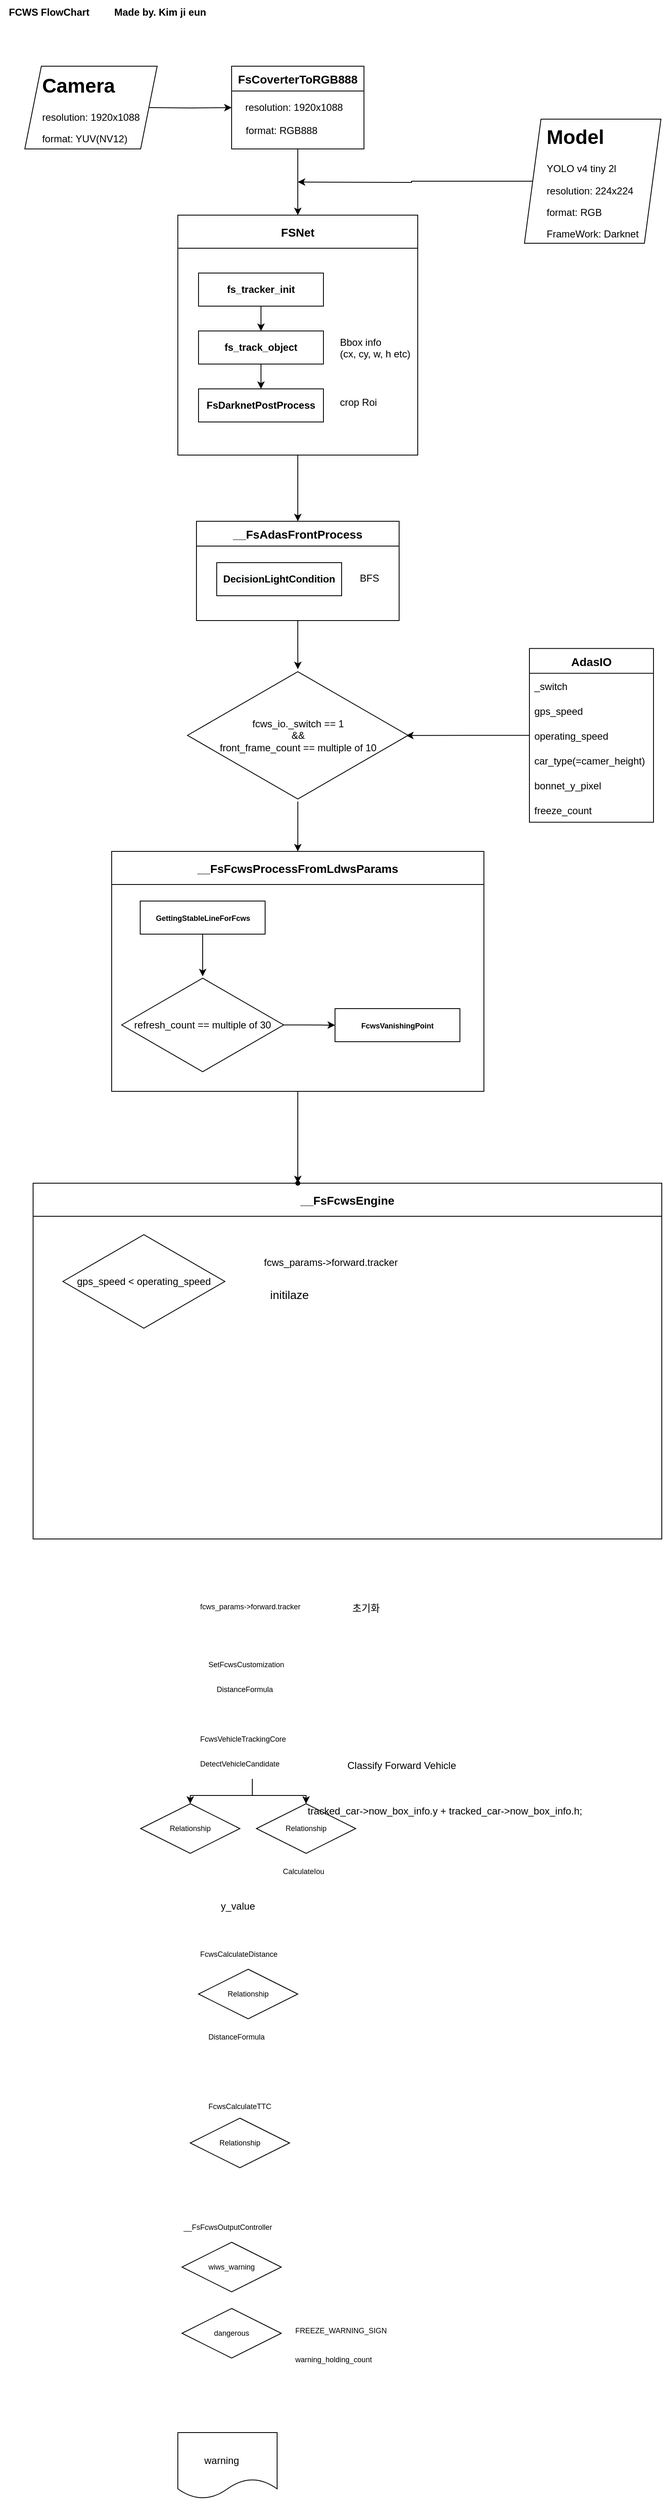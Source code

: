 <mxfile version="16.5.6" type="github">
  <diagram id="BOuJ2WHmXwjsNoas4kPV" name="Page-1">
    <mxGraphModel dx="1053" dy="564" grid="1" gridSize="10" guides="1" tooltips="1" connect="1" arrows="1" fold="1" page="1" pageScale="1" pageWidth="827" pageHeight="1169" background="#FFFFFF" math="0" shadow="0">
      <root>
        <mxCell id="0" />
        <mxCell id="1" parent="0" />
        <mxCell id="m2kR9QlXFFjrk26aGhA3-50" value="" style="edgeStyle=orthogonalEdgeStyle;rounded=0;orthogonalLoop=1;jettySize=auto;html=1;fontSize=12;fontColor=#000000;entryX=0;entryY=0.5;entryDx=0;entryDy=0;" parent="1" target="m2kR9QlXFFjrk26aGhA3-28" edge="1">
          <mxGeometry relative="1" as="geometry">
            <mxPoint x="350" y="150" as="targetPoint" />
            <mxPoint x="180" y="130" as="sourcePoint" />
          </mxGeometry>
        </mxCell>
        <mxCell id="Mp73TvByTAtN30GjEILg-33" value="" style="edgeStyle=orthogonalEdgeStyle;rounded=0;orthogonalLoop=1;jettySize=auto;html=1;entryX=0.991;entryY=0.501;entryDx=0;entryDy=0;entryPerimeter=0;" edge="1" parent="1" source="m2kR9QlXFFjrk26aGhA3-12" target="Mp73TvByTAtN30GjEILg-30">
          <mxGeometry relative="1" as="geometry">
            <mxPoint x="490" y="884" as="targetPoint" />
            <Array as="points" />
          </mxGeometry>
        </mxCell>
        <mxCell id="m2kR9QlXFFjrk26aGhA3-12" value="AdasIO" style="swimlane;fontStyle=1;childLayout=stackLayout;horizontal=1;startSize=30;horizontalStack=0;resizeParent=1;resizeParentMax=0;resizeLast=0;collapsible=1;marginBottom=0;strokeColor=default;fillColor=none;fontSize=14;" parent="1" vertex="1">
          <mxGeometry x="640" y="783.75" width="150" height="210" as="geometry" />
        </mxCell>
        <mxCell id="m2kR9QlXFFjrk26aGhA3-25" value="_switch" style="text;strokeColor=none;fillColor=none;align=left;verticalAlign=middle;spacingLeft=4;spacingRight=4;overflow=hidden;points=[[0,0.5],[1,0.5]];portConstraint=eastwest;rotatable=0;" parent="m2kR9QlXFFjrk26aGhA3-12" vertex="1">
          <mxGeometry y="30" width="150" height="30" as="geometry" />
        </mxCell>
        <mxCell id="m2kR9QlXFFjrk26aGhA3-14" value="gps_speed" style="text;strokeColor=none;fillColor=none;align=left;verticalAlign=middle;spacingLeft=4;spacingRight=4;overflow=hidden;points=[[0,0.5],[1,0.5]];portConstraint=eastwest;rotatable=0;" parent="m2kR9QlXFFjrk26aGhA3-12" vertex="1">
          <mxGeometry y="60" width="150" height="30" as="geometry" />
        </mxCell>
        <mxCell id="m2kR9QlXFFjrk26aGhA3-20" value="operating_speed" style="text;strokeColor=none;fillColor=none;align=left;verticalAlign=middle;spacingLeft=4;spacingRight=4;overflow=hidden;points=[[0,0.5],[1,0.5]];portConstraint=eastwest;rotatable=0;" parent="m2kR9QlXFFjrk26aGhA3-12" vertex="1">
          <mxGeometry y="90" width="150" height="30" as="geometry" />
        </mxCell>
        <mxCell id="m2kR9QlXFFjrk26aGhA3-21" value="car_type(=camer_height)" style="text;strokeColor=none;fillColor=none;align=left;verticalAlign=middle;spacingLeft=4;spacingRight=4;overflow=hidden;points=[[0,0.5],[1,0.5]];portConstraint=eastwest;rotatable=0;" parent="m2kR9QlXFFjrk26aGhA3-12" vertex="1">
          <mxGeometry y="120" width="150" height="30" as="geometry" />
        </mxCell>
        <mxCell id="m2kR9QlXFFjrk26aGhA3-22" value="bonnet_y_pixel" style="text;strokeColor=none;fillColor=none;align=left;verticalAlign=middle;spacingLeft=4;spacingRight=4;overflow=hidden;points=[[0,0.5],[1,0.5]];portConstraint=eastwest;rotatable=0;" parent="m2kR9QlXFFjrk26aGhA3-12" vertex="1">
          <mxGeometry y="150" width="150" height="30" as="geometry" />
        </mxCell>
        <mxCell id="m2kR9QlXFFjrk26aGhA3-15" value="freeze_count" style="text;strokeColor=none;fillColor=none;align=left;verticalAlign=middle;spacingLeft=4;spacingRight=4;overflow=hidden;points=[[0,0.5],[1,0.5]];portConstraint=eastwest;rotatable=0;" parent="m2kR9QlXFFjrk26aGhA3-12" vertex="1">
          <mxGeometry y="180" width="150" height="30" as="geometry" />
        </mxCell>
        <mxCell id="m2kR9QlXFFjrk26aGhA3-81" value="" style="edgeStyle=orthogonalEdgeStyle;rounded=0;orthogonalLoop=1;jettySize=auto;html=1;fontSize=12;fontColor=#000000;entryX=0.5;entryY=0;entryDx=0;entryDy=0;" parent="1" source="m2kR9QlXFFjrk26aGhA3-28" target="m2kR9QlXFFjrk26aGhA3-58" edge="1">
          <mxGeometry relative="1" as="geometry" />
        </mxCell>
        <mxCell id="m2kR9QlXFFjrk26aGhA3-28" value="FsCoverterToRGB888" style="swimlane;fontColor=#000000;strokeColor=default;fillColor=none;startSize=30;fontStyle=1;fontSize=14;" parent="1" vertex="1">
          <mxGeometry x="280" y="80" width="160" height="100" as="geometry">
            <mxRectangle x="350" y="80" width="160" height="23" as="alternateBounds" />
          </mxGeometry>
        </mxCell>
        <mxCell id="m2kR9QlXFFjrk26aGhA3-33" value="&lt;font style=&quot;font-size: 12px;&quot;&gt;resolution: 1920x1088&lt;/font&gt;" style="text;html=1;align=center;verticalAlign=middle;resizable=0;points=[];autosize=1;strokeColor=none;fillColor=none;fontSize=12;fontColor=#000000;" parent="m2kR9QlXFFjrk26aGhA3-28" vertex="1">
          <mxGeometry x="10" y="40" width="130" height="20" as="geometry" />
        </mxCell>
        <mxCell id="m2kR9QlXFFjrk26aGhA3-34" value="&lt;font style=&quot;font-size: 12px;&quot;&gt;format: RGB888&lt;/font&gt;" style="text;html=1;align=center;verticalAlign=middle;resizable=0;points=[];autosize=1;strokeColor=none;fillColor=none;fontSize=12;fontColor=#000000;" parent="m2kR9QlXFFjrk26aGhA3-28" vertex="1">
          <mxGeometry x="10" y="68" width="100" height="20" as="geometry" />
        </mxCell>
        <mxCell id="m2kR9QlXFFjrk26aGhA3-49" value="FCWS FlowChart&amp;nbsp; &amp;nbsp; &amp;nbsp; &amp;nbsp; &amp;nbsp;Made by. Kim ji eun" style="text;html=1;strokeColor=none;fillColor=none;align=center;verticalAlign=middle;whiteSpace=wrap;rounded=0;fontSize=12;fontColor=#000000;fontStyle=1" parent="1" vertex="1">
          <mxGeometry width="260" height="30" as="geometry" />
        </mxCell>
        <mxCell id="Mp73TvByTAtN30GjEILg-29" value="" style="edgeStyle=orthogonalEdgeStyle;rounded=0;orthogonalLoop=1;jettySize=auto;html=1;entryX=0.5;entryY=0;entryDx=0;entryDy=0;" edge="1" parent="1" source="m2kR9QlXFFjrk26aGhA3-58" target="Mp73TvByTAtN30GjEILg-27">
          <mxGeometry relative="1" as="geometry" />
        </mxCell>
        <mxCell id="m2kR9QlXFFjrk26aGhA3-58" value="FSNet" style="swimlane;startSize=40;horizontal=1;containerType=tree;fontSize=14;fontColor=#000000;strokeColor=default;fillColor=none;" parent="1" vertex="1">
          <mxGeometry x="215" y="260" width="290" height="290" as="geometry" />
        </mxCell>
        <mxCell id="m2kR9QlXFFjrk26aGhA3-79" value="Bbox info&#xa;(cx, cy, w, h etc)" style="text;strokeColor=none;fillColor=none;spacingLeft=4;spacingRight=4;overflow=hidden;rotatable=0;points=[[0,0.5],[1,0.5]];portConstraint=eastwest;fontSize=12;fontColor=#000000;" parent="m2kR9QlXFFjrk26aGhA3-58" vertex="1">
          <mxGeometry x="190" y="140" width="100" height="35" as="geometry" />
        </mxCell>
        <mxCell id="m2kR9QlXFFjrk26aGhA3-90" value="crop Roi" style="text;strokeColor=none;fillColor=none;spacingLeft=4;spacingRight=4;overflow=hidden;rotatable=0;points=[[0,0.5],[1,0.5]];portConstraint=eastwest;fontSize=12;fontColor=#000000;" parent="m2kR9QlXFFjrk26aGhA3-58" vertex="1">
          <mxGeometry x="190" y="212.5" width="100" height="35" as="geometry" />
        </mxCell>
        <mxCell id="Mp73TvByTAtN30GjEILg-62" value="&lt;b style=&quot;font-family: &amp;#34;helvetica&amp;#34; ; text-align: left&quot;&gt;fs_tracker_init&lt;/b&gt;" style="rounded=0;whiteSpace=wrap;html=1;" vertex="1" parent="m2kR9QlXFFjrk26aGhA3-58">
          <mxGeometry x="25" y="70" width="151" height="40" as="geometry" />
        </mxCell>
        <mxCell id="Mp73TvByTAtN30GjEILg-79" value="" style="edgeStyle=orthogonalEdgeStyle;rounded=0;orthogonalLoop=1;jettySize=auto;html=1;" edge="1" source="Mp73TvByTAtN30GjEILg-62" target="Mp73TvByTAtN30GjEILg-80" parent="m2kR9QlXFFjrk26aGhA3-58">
          <mxGeometry relative="1" as="geometry" />
        </mxCell>
        <mxCell id="Mp73TvByTAtN30GjEILg-80" value="&lt;b&gt;fs_track_object&lt;/b&gt;" style="rounded=0;whiteSpace=wrap;html=1;" vertex="1" parent="m2kR9QlXFFjrk26aGhA3-58">
          <mxGeometry x="25" y="140" width="151" height="40" as="geometry" />
        </mxCell>
        <mxCell id="Mp73TvByTAtN30GjEILg-81" value="" style="edgeStyle=orthogonalEdgeStyle;rounded=0;orthogonalLoop=1;jettySize=auto;html=1;" edge="1" target="Mp73TvByTAtN30GjEILg-82" source="Mp73TvByTAtN30GjEILg-80" parent="m2kR9QlXFFjrk26aGhA3-58">
          <mxGeometry relative="1" as="geometry">
            <mxPoint x="315.5" y="360.0" as="sourcePoint" />
          </mxGeometry>
        </mxCell>
        <mxCell id="Mp73TvByTAtN30GjEILg-82" value="&lt;b&gt;FsDarknetPostProcess&lt;/b&gt;" style="rounded=0;whiteSpace=wrap;html=1;" vertex="1" parent="m2kR9QlXFFjrk26aGhA3-58">
          <mxGeometry x="25" y="210" width="151" height="40" as="geometry" />
        </mxCell>
        <mxCell id="m2kR9QlXFFjrk26aGhA3-96" value="fcws_params-&gt;forward.tracker" style="text;whiteSpace=wrap;html=1;fontSize=9;fontColor=#000000;" parent="1" vertex="1">
          <mxGeometry x="240" y="1930" width="160" height="30" as="geometry" />
        </mxCell>
        <mxCell id="m2kR9QlXFFjrk26aGhA3-97" value="초기화" style="text;strokeColor=none;fillColor=none;spacingLeft=4;spacingRight=4;overflow=hidden;rotatable=0;points=[[0,0.5],[1,0.5]];portConstraint=eastwest;fontSize=12;fontColor=#000000;" parent="1" vertex="1">
          <mxGeometry x="420" y="1930" width="80" height="30" as="geometry" />
        </mxCell>
        <mxCell id="m2kR9QlXFFjrk26aGhA3-98" value="SetFcwsCustomization" style="text;whiteSpace=wrap;html=1;fontSize=9;fontColor=#000000;" parent="1" vertex="1">
          <mxGeometry x="250" y="2000" width="130" height="30" as="geometry" />
        </mxCell>
        <mxCell id="m2kR9QlXFFjrk26aGhA3-99" value="DistanceFormula" style="text;whiteSpace=wrap;html=1;fontSize=9;fontColor=#000000;" parent="1" vertex="1">
          <mxGeometry x="260" y="2030" width="100" height="30" as="geometry" />
        </mxCell>
        <mxCell id="m2kR9QlXFFjrk26aGhA3-100" value="FcwsVehicleTrackingCore" style="text;whiteSpace=wrap;html=1;fontSize=9;fontColor=#000000;" parent="1" vertex="1">
          <mxGeometry x="240" y="2090" width="140" height="30" as="geometry" />
        </mxCell>
        <mxCell id="Mp73TvByTAtN30GjEILg-12" value="" style="edgeStyle=orthogonalEdgeStyle;rounded=0;orthogonalLoop=1;jettySize=auto;html=1;entryX=0.5;entryY=0;entryDx=0;entryDy=0;" edge="1" parent="1" source="m2kR9QlXFFjrk26aGhA3-101" target="m2kR9QlXFFjrk26aGhA3-105">
          <mxGeometry relative="1" as="geometry" />
        </mxCell>
        <mxCell id="m2kR9QlXFFjrk26aGhA3-101" value="DetectVehicleCandidate" style="text;whiteSpace=wrap;html=1;fontSize=9;fontColor=#000000;" parent="1" vertex="1">
          <mxGeometry x="240" y="2120" width="130" height="30" as="geometry" />
        </mxCell>
        <mxCell id="m2kR9QlXFFjrk26aGhA3-102" value="Classify Forward Vehicle" style="text;strokeColor=none;fillColor=none;spacingLeft=4;spacingRight=4;overflow=hidden;rotatable=0;points=[[0,0.5],[1,0.5]];portConstraint=eastwest;fontSize=12;fontColor=#000000;" parent="1" vertex="1">
          <mxGeometry x="414" y="2120" width="230" height="30" as="geometry" />
        </mxCell>
        <mxCell id="m2kR9QlXFFjrk26aGhA3-103" value="CalculateIou" style="text;whiteSpace=wrap;html=1;fontSize=9;fontColor=#000000;" parent="1" vertex="1">
          <mxGeometry x="340" y="2250" width="80" height="30" as="geometry" />
        </mxCell>
        <mxCell id="m2kR9QlXFFjrk26aGhA3-105" value="Relationship" style="shape=rhombus;perimeter=rhombusPerimeter;whiteSpace=wrap;html=1;align=center;fontSize=9;fontColor=#000000;strokeColor=default;fillColor=none;" parent="1" vertex="1">
          <mxGeometry x="170" y="2180" width="120" height="60" as="geometry" />
        </mxCell>
        <mxCell id="m2kR9QlXFFjrk26aGhA3-106" value="FcwsCalculateDistance" style="text;whiteSpace=wrap;html=1;fontSize=9;fontColor=#000000;" parent="1" vertex="1">
          <mxGeometry x="240" y="2350" width="130" height="30" as="geometry" />
        </mxCell>
        <mxCell id="m2kR9QlXFFjrk26aGhA3-107" value="Relationship" style="shape=rhombus;perimeter=rhombusPerimeter;whiteSpace=wrap;html=1;align=center;fontSize=9;fontColor=#000000;strokeColor=default;fillColor=none;" parent="1" vertex="1">
          <mxGeometry x="240" y="2380" width="120" height="60" as="geometry" />
        </mxCell>
        <mxCell id="m2kR9QlXFFjrk26aGhA3-108" value="DistanceFormula" style="text;whiteSpace=wrap;html=1;fontSize=9;fontColor=#000000;" parent="1" vertex="1">
          <mxGeometry x="250" y="2450" width="100" height="30" as="geometry" />
        </mxCell>
        <mxCell id="m2kR9QlXFFjrk26aGhA3-109" value="FcwsCalculateTTC" style="text;whiteSpace=wrap;html=1;fontSize=9;fontColor=#000000;" parent="1" vertex="1">
          <mxGeometry x="250" y="2534" width="110" height="30" as="geometry" />
        </mxCell>
        <mxCell id="m2kR9QlXFFjrk26aGhA3-110" value="Relationship" style="shape=rhombus;perimeter=rhombusPerimeter;whiteSpace=wrap;html=1;align=center;fontSize=9;fontColor=#000000;strokeColor=default;fillColor=none;" parent="1" vertex="1">
          <mxGeometry x="230" y="2560" width="120" height="60" as="geometry" />
        </mxCell>
        <mxCell id="m2kR9QlXFFjrk26aGhA3-111" value="__FsFcwsOutputController" style="text;whiteSpace=wrap;html=1;fontSize=9;fontColor=#000000;" parent="1" vertex="1">
          <mxGeometry x="220" y="2680" width="140" height="30" as="geometry" />
        </mxCell>
        <mxCell id="m2kR9QlXFFjrk26aGhA3-112" value="wiws_warning" style="shape=rhombus;perimeter=rhombusPerimeter;whiteSpace=wrap;html=1;align=center;fontSize=9;fontColor=#000000;strokeColor=default;fillColor=none;" parent="1" vertex="1">
          <mxGeometry x="220" y="2710" width="120" height="60" as="geometry" />
        </mxCell>
        <mxCell id="m2kR9QlXFFjrk26aGhA3-113" value="dangerous" style="shape=rhombus;perimeter=rhombusPerimeter;whiteSpace=wrap;html=1;align=center;fontSize=9;fontColor=#000000;strokeColor=default;fillColor=none;" parent="1" vertex="1">
          <mxGeometry x="220" y="2790" width="120" height="60" as="geometry" />
        </mxCell>
        <mxCell id="m2kR9QlXFFjrk26aGhA3-114" value="FREEZE_WARNING_SIGN" style="text;whiteSpace=wrap;html=1;fontSize=9;fontColor=#000000;" parent="1" vertex="1">
          <mxGeometry x="355" y="2805" width="150" height="30" as="geometry" />
        </mxCell>
        <mxCell id="m2kR9QlXFFjrk26aGhA3-115" value="warning_holding_count" style="text;whiteSpace=wrap;html=1;fontSize=9;fontColor=#000000;" parent="1" vertex="1">
          <mxGeometry x="355" y="2840" width="130" height="30" as="geometry" />
        </mxCell>
        <mxCell id="Mp73TvByTAtN30GjEILg-5" value="&lt;h1 style=&quot;text-align: left&quot;&gt;Camera&lt;/h1&gt;&lt;p style=&quot;text-align: left&quot;&gt;resolution: 1920x1088&lt;/p&gt;&lt;p style=&quot;text-align: left&quot;&gt;format: YUV(NV12)&lt;/p&gt;" style="shape=parallelogram;perimeter=parallelogramPerimeter;whiteSpace=wrap;html=1;fixedSize=1;" vertex="1" parent="1">
          <mxGeometry x="30" y="80" width="160" height="100" as="geometry" />
        </mxCell>
        <mxCell id="Mp73TvByTAtN30GjEILg-10" value="" style="shape=document;whiteSpace=wrap;html=1;boundedLbl=1;" vertex="1" parent="1">
          <mxGeometry x="215" y="2940" width="120" height="80" as="geometry" />
        </mxCell>
        <mxCell id="Mp73TvByTAtN30GjEILg-3" value="warning" style="text;whiteSpace=wrap;html=1;" vertex="1" parent="1">
          <mxGeometry x="245" y="2960" width="70" height="30" as="geometry" />
        </mxCell>
        <mxCell id="Mp73TvByTAtN30GjEILg-11" value="Relationship" style="shape=rhombus;perimeter=rhombusPerimeter;whiteSpace=wrap;html=1;align=center;fontSize=9;fontColor=#000000;strokeColor=default;fillColor=none;" vertex="1" parent="1">
          <mxGeometry x="310" y="2180" width="120" height="60" as="geometry" />
        </mxCell>
        <mxCell id="Mp73TvByTAtN30GjEILg-13" value="" style="edgeStyle=orthogonalEdgeStyle;rounded=0;orthogonalLoop=1;jettySize=auto;html=1;entryX=0.5;entryY=0;entryDx=0;entryDy=0;exitX=0.5;exitY=1;exitDx=0;exitDy=0;" edge="1" parent="1" source="m2kR9QlXFFjrk26aGhA3-101" target="Mp73TvByTAtN30GjEILg-11">
          <mxGeometry relative="1" as="geometry">
            <mxPoint x="315" y="2160" as="sourcePoint" />
            <mxPoint x="240" y="2190" as="targetPoint" />
          </mxGeometry>
        </mxCell>
        <mxCell id="Mp73TvByTAtN30GjEILg-15" value="y_value" style="text;whiteSpace=wrap;html=1;" vertex="1" parent="1">
          <mxGeometry x="265" y="2290" width="70" height="30" as="geometry" />
        </mxCell>
        <mxCell id="Mp73TvByTAtN30GjEILg-16" value="tracked_car-&gt;now_box_info.y + tracked_car-&gt;now_box_info.h;" style="text;whiteSpace=wrap;html=1;" vertex="1" parent="1">
          <mxGeometry x="370" y="2174.5" width="360" height="30" as="geometry" />
        </mxCell>
        <mxCell id="Mp73TvByTAtN30GjEILg-31" value="" style="edgeStyle=orthogonalEdgeStyle;rounded=0;orthogonalLoop=1;jettySize=auto;html=1;" edge="1" parent="1" source="Mp73TvByTAtN30GjEILg-27" target="Mp73TvByTAtN30GjEILg-30">
          <mxGeometry relative="1" as="geometry" />
        </mxCell>
        <mxCell id="Mp73TvByTAtN30GjEILg-27" value="__FsAdasFrontProcess" style="swimlane;fontStyle=1;startSize=30;fontSize=14;" vertex="1" parent="1">
          <mxGeometry x="237.5" y="630" width="245" height="120" as="geometry" />
        </mxCell>
        <mxCell id="Mp73TvByTAtN30GjEILg-28" value="&lt;span style=&quot;color: rgb(0 , 0 , 0) ; font-family: &amp;#34;helvetica&amp;#34; ; font-size: 12px ; font-style: normal ; letter-spacing: normal ; text-align: left ; text-indent: 0px ; text-transform: none ; word-spacing: 0px ; background-color: rgb(248 , 249 , 250) ; display: inline ; float: none&quot;&gt;&lt;b&gt;DecisionLightCondition&lt;/b&gt;&lt;/span&gt;" style="rounded=0;whiteSpace=wrap;html=1;" vertex="1" parent="Mp73TvByTAtN30GjEILg-27">
          <mxGeometry x="24.5" y="50" width="151" height="40" as="geometry" />
        </mxCell>
        <mxCell id="Mp73TvByTAtN30GjEILg-2" value="BFS" style="text;whiteSpace=wrap;html=1;" vertex="1" parent="Mp73TvByTAtN30GjEILg-27">
          <mxGeometry x="195" y="55" width="50" height="30" as="geometry" />
        </mxCell>
        <mxCell id="Mp73TvByTAtN30GjEILg-44" value="" style="edgeStyle=orthogonalEdgeStyle;rounded=0;orthogonalLoop=1;jettySize=auto;html=1;entryX=0.5;entryY=0;entryDx=0;entryDy=0;" edge="1" parent="1" source="Mp73TvByTAtN30GjEILg-30" target="Mp73TvByTAtN30GjEILg-36">
          <mxGeometry relative="1" as="geometry">
            <mxPoint x="362.08" y="1100" as="targetPoint" />
          </mxGeometry>
        </mxCell>
        <mxCell id="Mp73TvByTAtN30GjEILg-30" value="fcws_io._switch == 1&lt;br&gt;&amp;amp;&amp;amp;&lt;br&gt;front_frame_count == multiple of 10" style="html=1;whiteSpace=wrap;aspect=fixed;shape=isoRectangle;" vertex="1" parent="1">
          <mxGeometry x="226.66" y="808.75" width="266.67" height="160" as="geometry" />
        </mxCell>
        <mxCell id="Mp73TvByTAtN30GjEILg-96" value="" style="edgeStyle=orthogonalEdgeStyle;rounded=0;orthogonalLoop=1;jettySize=auto;html=1;fontSize=14;" edge="1" parent="1" source="Mp73TvByTAtN30GjEILg-36" target="Mp73TvByTAtN30GjEILg-95">
          <mxGeometry relative="1" as="geometry" />
        </mxCell>
        <mxCell id="Mp73TvByTAtN30GjEILg-36" value="__FsFcwsProcessFromLdwsParams" style="swimlane;fontStyle=1;startSize=40;fontSize=14;" vertex="1" parent="1">
          <mxGeometry x="135" y="1029" width="450" height="290" as="geometry" />
        </mxCell>
        <mxCell id="Mp73TvByTAtN30GjEILg-37" value="&lt;span style=&quot;font-size: 9px ; text-align: left&quot;&gt;&lt;span&gt;GettingStableLineForFcws&lt;/span&gt;&lt;/span&gt;" style="rounded=0;whiteSpace=wrap;html=1;fontStyle=1" vertex="1" parent="Mp73TvByTAtN30GjEILg-36">
          <mxGeometry x="34.5" y="60" width="151" height="40" as="geometry" />
        </mxCell>
        <mxCell id="Mp73TvByTAtN30GjEILg-41" value="&lt;span style=&quot;font-size: 9px ; text-align: left&quot;&gt;&lt;b&gt;FcwsVanishingPoint&lt;/b&gt;&lt;/span&gt;" style="rounded=0;whiteSpace=wrap;html=1;" vertex="1" parent="Mp73TvByTAtN30GjEILg-36">
          <mxGeometry x="270" y="190" width="151" height="40" as="geometry" />
        </mxCell>
        <mxCell id="Mp73TvByTAtN30GjEILg-42" value="" style="edgeStyle=orthogonalEdgeStyle;rounded=0;orthogonalLoop=1;jettySize=auto;html=1;" edge="1" parent="1" source="Mp73TvByTAtN30GjEILg-39" target="Mp73TvByTAtN30GjEILg-41">
          <mxGeometry relative="1" as="geometry" />
        </mxCell>
        <mxCell id="Mp73TvByTAtN30GjEILg-39" value="refresh_count&amp;nbsp;== multiple of 30" style="html=1;whiteSpace=wrap;aspect=fixed;shape=isoRectangle;" vertex="1" parent="1">
          <mxGeometry x="147.08" y="1180" width="195.84" height="117.5" as="geometry" />
        </mxCell>
        <mxCell id="Mp73TvByTAtN30GjEILg-40" value="" style="edgeStyle=orthogonalEdgeStyle;rounded=0;orthogonalLoop=1;jettySize=auto;html=1;" edge="1" parent="1" source="Mp73TvByTAtN30GjEILg-37" target="Mp73TvByTAtN30GjEILg-39">
          <mxGeometry relative="1" as="geometry" />
        </mxCell>
        <mxCell id="Mp73TvByTAtN30GjEILg-61" value="" style="edgeStyle=orthogonalEdgeStyle;rounded=0;orthogonalLoop=1;jettySize=auto;html=1;fontSize=24;" edge="1" parent="1" source="Mp73TvByTAtN30GjEILg-54">
          <mxGeometry relative="1" as="geometry">
            <mxPoint x="360" y="220" as="targetPoint" />
          </mxGeometry>
        </mxCell>
        <mxCell id="Mp73TvByTAtN30GjEILg-54" value="&lt;h1 style=&quot;text-align: left&quot;&gt;&lt;span style=&quot;text-align: center&quot;&gt;&lt;font style=&quot;font-size: 24px&quot;&gt;Model&lt;/font&gt;&lt;/span&gt;&lt;br&gt;&lt;/h1&gt;&lt;p style=&quot;text-align: left&quot;&gt;YOLO v4 tiny 2l&lt;/p&gt;&lt;p style=&quot;text-align: left&quot;&gt;resolution: 224x224&lt;/p&gt;&lt;p style=&quot;text-align: left&quot;&gt;format: RGB&lt;/p&gt;&lt;p style=&quot;text-align: left&quot;&gt;FrameWork: Darknet&lt;/p&gt;" style="shape=parallelogram;perimeter=parallelogramPerimeter;whiteSpace=wrap;html=1;fixedSize=1;" vertex="1" parent="1">
          <mxGeometry x="634" y="144" width="165" height="150" as="geometry" />
        </mxCell>
        <mxCell id="Mp73TvByTAtN30GjEILg-86" value="__FsFcwsEngine" style="swimlane;startSize=40;horizontal=1;containerType=tree;fontSize=14;fontColor=#000000;strokeColor=default;fillColor=none;fontStyle=1" vertex="1" parent="1">
          <mxGeometry x="40" y="1430" width="760" height="430" as="geometry" />
        </mxCell>
        <mxCell id="Mp73TvByTAtN30GjEILg-94" value="gps_speed &amp;lt; operating_speed" style="html=1;whiteSpace=wrap;aspect=fixed;shape=isoRectangle;" vertex="1" parent="Mp73TvByTAtN30GjEILg-86">
          <mxGeometry x="36" y="60" width="195.84" height="117.5" as="geometry" />
        </mxCell>
        <mxCell id="Mp73TvByTAtN30GjEILg-95" value="" style="shape=waypoint;sketch=0;size=6;pointerEvents=1;points=[];fillColor=default;resizable=0;rotatable=0;perimeter=centerPerimeter;snapToPoint=1;fontSize=14;fontStyle=1;startSize=40;" vertex="1" parent="Mp73TvByTAtN30GjEILg-86">
          <mxGeometry x="300" y="-20" width="40" height="40" as="geometry" />
        </mxCell>
        <mxCell id="Mp73TvByTAtN30GjEILg-105" value="&lt;span style=&quot;text-align: left&quot;&gt;&lt;font style=&quot;font-size: 12px&quot;&gt;fcws_params-&amp;gt;forward.tracker&lt;/font&gt;&lt;/span&gt;" style="text;html=1;strokeColor=none;fillColor=none;align=center;verticalAlign=middle;whiteSpace=wrap;rounded=0;fontSize=14;" vertex="1" parent="Mp73TvByTAtN30GjEILg-86">
          <mxGeometry x="270" y="80" width="180" height="30" as="geometry" />
        </mxCell>
        <mxCell id="Mp73TvByTAtN30GjEILg-106" value="initilaze" style="text;html=1;strokeColor=none;fillColor=none;align=center;verticalAlign=middle;whiteSpace=wrap;rounded=0;fontSize=14;" vertex="1" parent="Mp73TvByTAtN30GjEILg-86">
          <mxGeometry x="280" y="120" width="60" height="30" as="geometry" />
        </mxCell>
      </root>
    </mxGraphModel>
  </diagram>
</mxfile>
